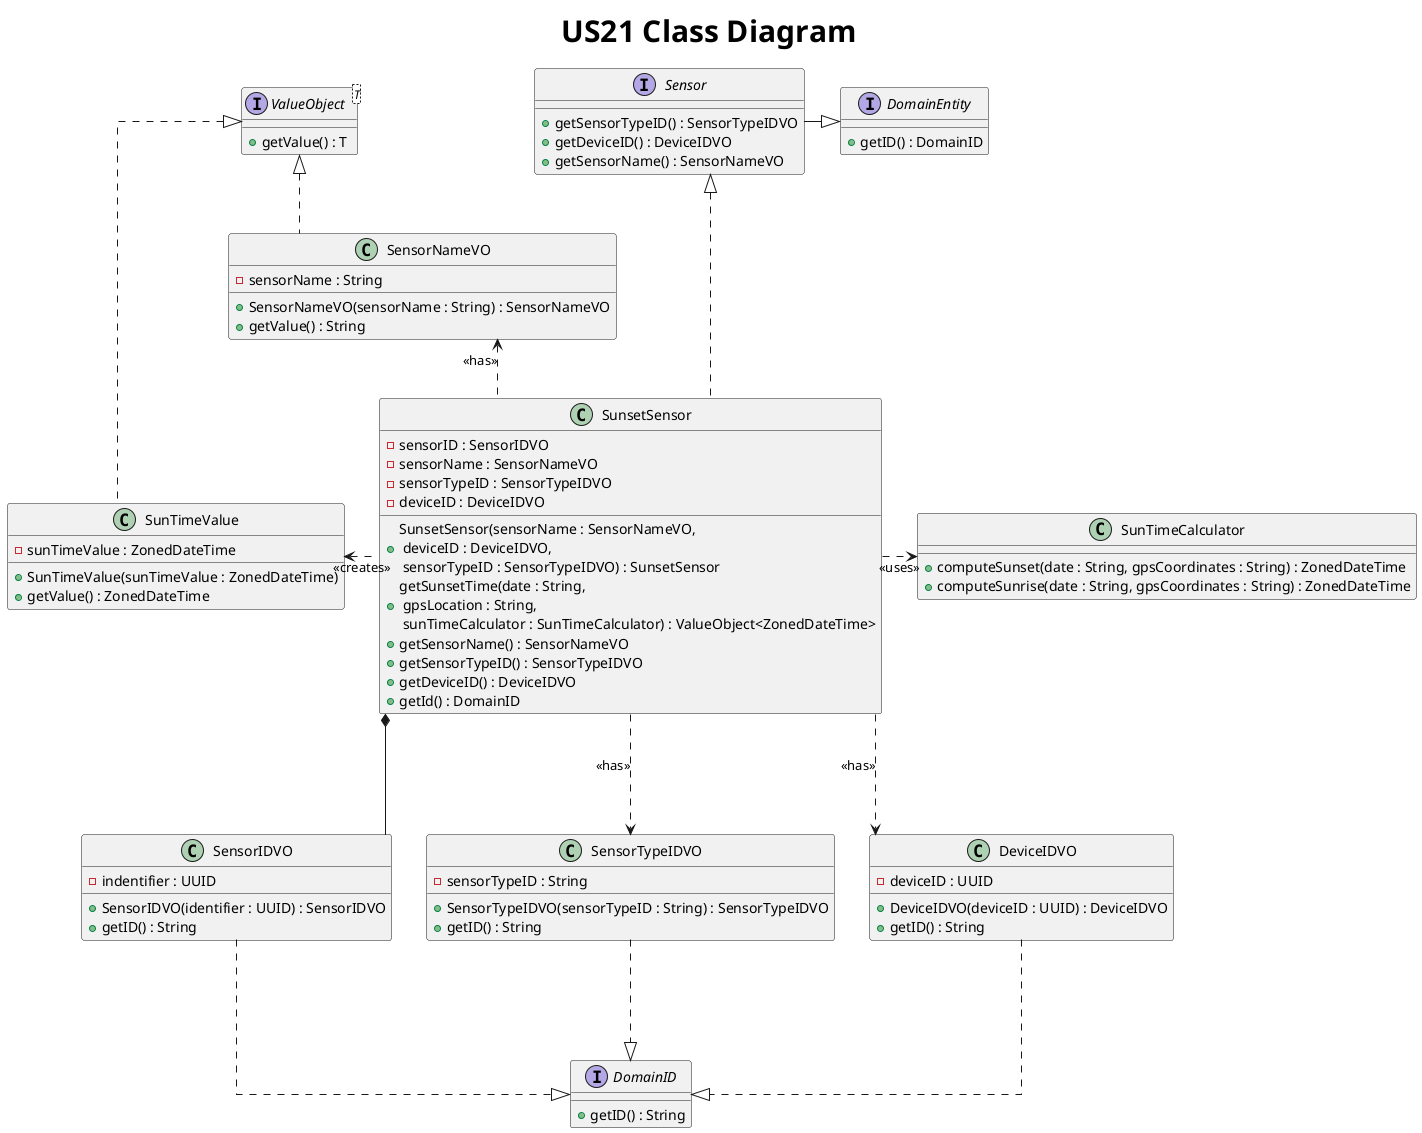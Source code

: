 @startuml
title <size: 30> US21 Class Diagram

skinparam linetype ortho

interface Sensor {
    + getSensorTypeID() : SensorTypeIDVO
    + getDeviceID() : DeviceIDVO
    + getSensorName() : SensorNameVO
}

class SensorIDVO {
    - indentifier : UUID
    + SensorIDVO(identifier : UUID) : SensorIDVO
    + getID() : String
}

class SensorNameVO {
    - sensorName : String
    + SensorNameVO(sensorName : String) : SensorNameVO
    + getValue() : String
}

class SensorTypeIDVO {
    - sensorTypeID : String
    + SensorTypeIDVO(sensorTypeID : String) : SensorTypeIDVO
    + getID() : String
}

class DeviceIDVO {
    - deviceID : UUID
    + DeviceIDVO(deviceID : UUID) : DeviceIDVO
    + getID() : String
}

interface DomainID {
    + getID() : String
}

interface ValueObject<T> {
    + getValue() : T
}

class SunsetSensor {
    - sensorID : SensorIDVO
    - sensorName : SensorNameVO
    - sensorTypeID : SensorTypeIDVO
    - deviceID : DeviceIDVO
    + SunsetSensor(sensorName : SensorNameVO,\n deviceID : DeviceIDVO,\n sensorTypeID : SensorTypeIDVO) : SunsetSensor
    + getSunsetTime(date : String,\n gpsLocation : String,\n sunTimeCalculator : SunTimeCalculator) : ValueObject<ZonedDateTime>
    + getSensorName() : SensorNameVO
    + getSensorTypeID() : SensorTypeIDVO
    + getDeviceID() : DeviceIDVO
    + getId() : DomainID
}

class SunTimeValue {
    - sunTimeValue : ZonedDateTime
    + SunTimeValue(sunTimeValue : ZonedDateTime)
    + getValue() : ZonedDateTime
}

class SunTimeCalculator {
    + computeSunset(date : String, gpsCoordinates : String) : ZonedDateTime
    + computeSunrise(date : String, gpsCoordinates : String) : ZonedDateTime
}

interface DomainEntity{
    + getID() : DomainID
}

SunsetSensor *---down SensorIDVO
SunsetSensor -down..> SensorTypeIDVO : <<has>>
SunsetSensor -down..> DeviceIDVO : <<has>>
SunsetSensor -left..> SensorNameVO : <<has>>
SensorIDVO -down..|> DomainID
SensorTypeIDVO -down..|> DomainID
DeviceIDVO -down..|> DomainID
SensorNameVO -left..|> ValueObject
SunTimeValue -up..|> ValueObject
SunsetSensor -left..> SunTimeValue : <<creates>>
SunsetSensor -right..> SunTimeCalculator : <<uses>>
SunsetSensor -up..|> Sensor
Sensor -right--|>DomainEntity

@enduml